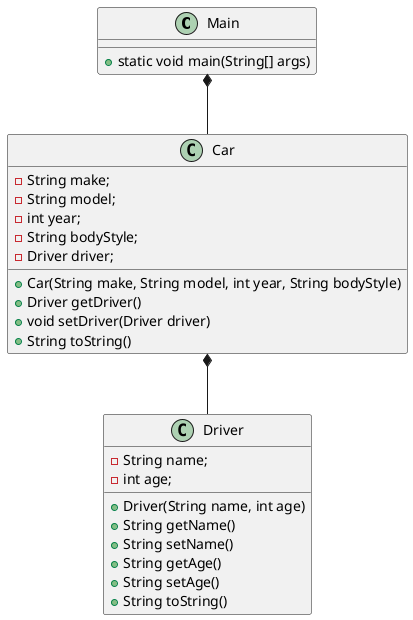 @startuml
'https://plantuml.com/class-diagram

class Main {
    + static void main(String[] args)
}

class Car {
    - String make;
    - String model;
    - int year;
    - String bodyStyle;
    - Driver driver;

    + Car(String make, String model, int year, String bodyStyle)
    + Driver getDriver()
    + void setDriver(Driver driver)
    + String toString()
}

class Driver {
    - String name;
    - int age;

    + Driver(String name, int age)
    + String getName()
    + String setName()
    + String getAge()
    + String setAge()
    + String toString()
}

Main *-- Car
Car *-- Driver
@enduml